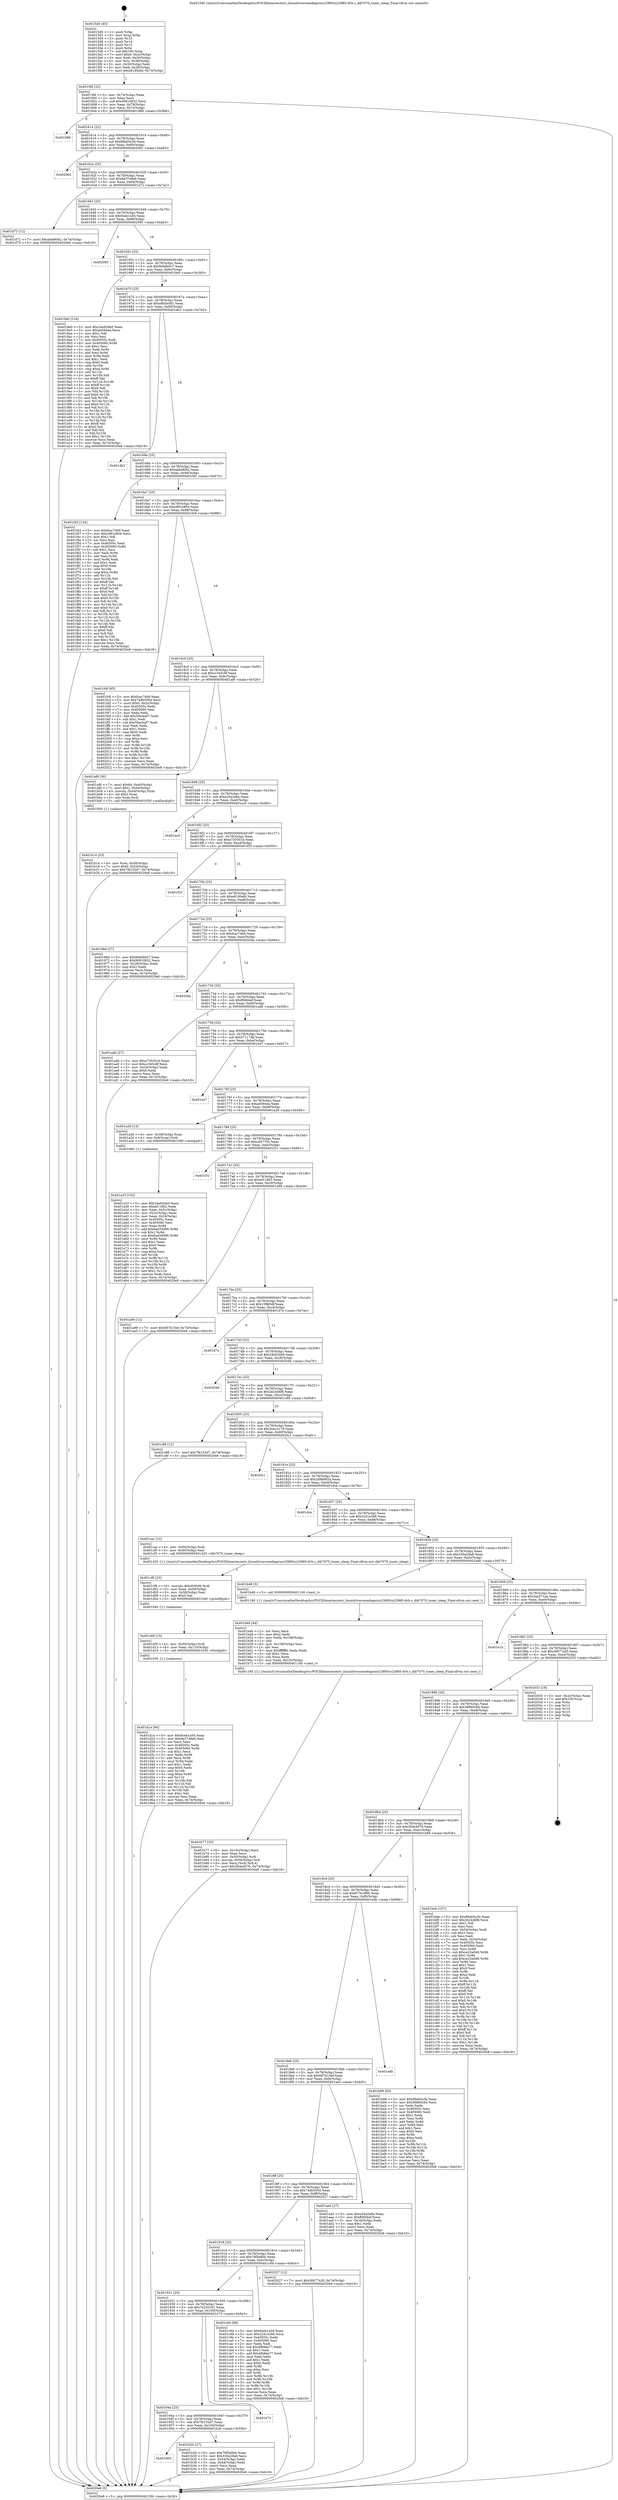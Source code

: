 digraph "0x4015d0" {
  label = "0x4015d0 (/mnt/c/Users/mathe/Desktop/tcc/POCII/binaries/extr_linuxdriversmediapcicx23885cx23885-dvb.c_dib7070_tuner_sleep_Final-ollvm.out::main(0))"
  labelloc = "t"
  node[shape=record]

  Entry [label="",width=0.3,height=0.3,shape=circle,fillcolor=black,style=filled]
  "0x4015fd" [label="{
     0x4015fd [23]\l
     | [instrs]\l
     &nbsp;&nbsp;0x4015fd \<+3\>: mov -0x74(%rbp),%eax\l
     &nbsp;&nbsp;0x401600 \<+2\>: mov %eax,%ecx\l
     &nbsp;&nbsp;0x401602 \<+6\>: sub $0x90810832,%ecx\l
     &nbsp;&nbsp;0x401608 \<+3\>: mov %eax,-0x78(%rbp)\l
     &nbsp;&nbsp;0x40160b \<+3\>: mov %ecx,-0x7c(%rbp)\l
     &nbsp;&nbsp;0x40160e \<+6\>: je 0000000000401988 \<main+0x3b8\>\l
  }"]
  "0x401988" [label="{
     0x401988\l
  }", style=dashed]
  "0x401614" [label="{
     0x401614 [22]\l
     | [instrs]\l
     &nbsp;&nbsp;0x401614 \<+5\>: jmp 0000000000401619 \<main+0x49\>\l
     &nbsp;&nbsp;0x401619 \<+3\>: mov -0x78(%rbp),%eax\l
     &nbsp;&nbsp;0x40161c \<+5\>: sub $0x99a65a3b,%eax\l
     &nbsp;&nbsp;0x401621 \<+3\>: mov %eax,-0x80(%rbp)\l
     &nbsp;&nbsp;0x401624 \<+6\>: je 0000000000402062 \<main+0xa92\>\l
  }"]
  Exit [label="",width=0.3,height=0.3,shape=circle,fillcolor=black,style=filled,peripheries=2]
  "0x402062" [label="{
     0x402062\l
  }", style=dashed]
  "0x40162a" [label="{
     0x40162a [25]\l
     | [instrs]\l
     &nbsp;&nbsp;0x40162a \<+5\>: jmp 000000000040162f \<main+0x5f\>\l
     &nbsp;&nbsp;0x40162f \<+3\>: mov -0x78(%rbp),%eax\l
     &nbsp;&nbsp;0x401632 \<+5\>: sub $0x9a3749a6,%eax\l
     &nbsp;&nbsp;0x401637 \<+6\>: mov %eax,-0x84(%rbp)\l
     &nbsp;&nbsp;0x40163d \<+6\>: je 0000000000401d72 \<main+0x7a2\>\l
  }"]
  "0x401d1e" [label="{
     0x401d1e [84]\l
     | [instrs]\l
     &nbsp;&nbsp;0x401d1e \<+5\>: mov $0x9ceb1a50,%eax\l
     &nbsp;&nbsp;0x401d23 \<+5\>: mov $0x9a3749a6,%esi\l
     &nbsp;&nbsp;0x401d28 \<+2\>: xor %ecx,%ecx\l
     &nbsp;&nbsp;0x401d2a \<+7\>: mov 0x40505c,%edx\l
     &nbsp;&nbsp;0x401d31 \<+8\>: mov 0x405060,%r8d\l
     &nbsp;&nbsp;0x401d39 \<+3\>: sub $0x1,%ecx\l
     &nbsp;&nbsp;0x401d3c \<+3\>: mov %edx,%r9d\l
     &nbsp;&nbsp;0x401d3f \<+3\>: add %ecx,%r9d\l
     &nbsp;&nbsp;0x401d42 \<+4\>: imul %r9d,%edx\l
     &nbsp;&nbsp;0x401d46 \<+3\>: and $0x1,%edx\l
     &nbsp;&nbsp;0x401d49 \<+3\>: cmp $0x0,%edx\l
     &nbsp;&nbsp;0x401d4c \<+4\>: sete %r10b\l
     &nbsp;&nbsp;0x401d50 \<+4\>: cmp $0xa,%r8d\l
     &nbsp;&nbsp;0x401d54 \<+4\>: setl %r11b\l
     &nbsp;&nbsp;0x401d58 \<+3\>: mov %r10b,%bl\l
     &nbsp;&nbsp;0x401d5b \<+3\>: and %r11b,%bl\l
     &nbsp;&nbsp;0x401d5e \<+3\>: xor %r11b,%r10b\l
     &nbsp;&nbsp;0x401d61 \<+3\>: or %r10b,%bl\l
     &nbsp;&nbsp;0x401d64 \<+3\>: test $0x1,%bl\l
     &nbsp;&nbsp;0x401d67 \<+3\>: cmovne %esi,%eax\l
     &nbsp;&nbsp;0x401d6a \<+3\>: mov %eax,-0x74(%rbp)\l
     &nbsp;&nbsp;0x401d6d \<+5\>: jmp 00000000004020e8 \<main+0xb18\>\l
  }"]
  "0x401d72" [label="{
     0x401d72 [12]\l
     | [instrs]\l
     &nbsp;&nbsp;0x401d72 \<+7\>: movl $0xabb06f42,-0x74(%rbp)\l
     &nbsp;&nbsp;0x401d79 \<+5\>: jmp 00000000004020e8 \<main+0xb18\>\l
  }"]
  "0x401643" [label="{
     0x401643 [25]\l
     | [instrs]\l
     &nbsp;&nbsp;0x401643 \<+5\>: jmp 0000000000401648 \<main+0x78\>\l
     &nbsp;&nbsp;0x401648 \<+3\>: mov -0x78(%rbp),%eax\l
     &nbsp;&nbsp;0x40164b \<+5\>: sub $0x9ceb1a50,%eax\l
     &nbsp;&nbsp;0x401650 \<+6\>: mov %eax,-0x88(%rbp)\l
     &nbsp;&nbsp;0x401656 \<+6\>: je 0000000000402083 \<main+0xab3\>\l
  }"]
  "0x401d0f" [label="{
     0x401d0f [15]\l
     | [instrs]\l
     &nbsp;&nbsp;0x401d0f \<+4\>: mov -0x50(%rbp),%rdi\l
     &nbsp;&nbsp;0x401d13 \<+6\>: mov %eax,-0x110(%rbp)\l
     &nbsp;&nbsp;0x401d19 \<+5\>: call 0000000000401030 \<free@plt\>\l
     | [calls]\l
     &nbsp;&nbsp;0x401030 \{1\} (unknown)\l
  }"]
  "0x402083" [label="{
     0x402083\l
  }", style=dashed]
  "0x40165c" [label="{
     0x40165c [25]\l
     | [instrs]\l
     &nbsp;&nbsp;0x40165c \<+5\>: jmp 0000000000401661 \<main+0x91\>\l
     &nbsp;&nbsp;0x401661 \<+3\>: mov -0x78(%rbp),%eax\l
     &nbsp;&nbsp;0x401664 \<+5\>: sub $0x9d4db0c7,%eax\l
     &nbsp;&nbsp;0x401669 \<+6\>: mov %eax,-0x8c(%rbp)\l
     &nbsp;&nbsp;0x40166f \<+6\>: je 00000000004019a0 \<main+0x3d0\>\l
  }"]
  "0x401cf8" [label="{
     0x401cf8 [23]\l
     | [instrs]\l
     &nbsp;&nbsp;0x401cf8 \<+10\>: movabs $0x4030d6,%rdi\l
     &nbsp;&nbsp;0x401d02 \<+3\>: mov %eax,-0x58(%rbp)\l
     &nbsp;&nbsp;0x401d05 \<+3\>: mov -0x58(%rbp),%esi\l
     &nbsp;&nbsp;0x401d08 \<+2\>: mov $0x0,%al\l
     &nbsp;&nbsp;0x401d0a \<+5\>: call 0000000000401040 \<printf@plt\>\l
     | [calls]\l
     &nbsp;&nbsp;0x401040 \{1\} (unknown)\l
  }"]
  "0x4019a0" [label="{
     0x4019a0 [134]\l
     | [instrs]\l
     &nbsp;&nbsp;0x4019a0 \<+5\>: mov $0x24e92bb0,%eax\l
     &nbsp;&nbsp;0x4019a5 \<+5\>: mov $0xa4594ea,%ecx\l
     &nbsp;&nbsp;0x4019aa \<+2\>: mov $0x1,%dl\l
     &nbsp;&nbsp;0x4019ac \<+2\>: xor %esi,%esi\l
     &nbsp;&nbsp;0x4019ae \<+7\>: mov 0x40505c,%edi\l
     &nbsp;&nbsp;0x4019b5 \<+8\>: mov 0x405060,%r8d\l
     &nbsp;&nbsp;0x4019bd \<+3\>: sub $0x1,%esi\l
     &nbsp;&nbsp;0x4019c0 \<+3\>: mov %edi,%r9d\l
     &nbsp;&nbsp;0x4019c3 \<+3\>: add %esi,%r9d\l
     &nbsp;&nbsp;0x4019c6 \<+4\>: imul %r9d,%edi\l
     &nbsp;&nbsp;0x4019ca \<+3\>: and $0x1,%edi\l
     &nbsp;&nbsp;0x4019cd \<+3\>: cmp $0x0,%edi\l
     &nbsp;&nbsp;0x4019d0 \<+4\>: sete %r10b\l
     &nbsp;&nbsp;0x4019d4 \<+4\>: cmp $0xa,%r8d\l
     &nbsp;&nbsp;0x4019d8 \<+4\>: setl %r11b\l
     &nbsp;&nbsp;0x4019dc \<+3\>: mov %r10b,%bl\l
     &nbsp;&nbsp;0x4019df \<+3\>: xor $0xff,%bl\l
     &nbsp;&nbsp;0x4019e2 \<+3\>: mov %r11b,%r14b\l
     &nbsp;&nbsp;0x4019e5 \<+4\>: xor $0xff,%r14b\l
     &nbsp;&nbsp;0x4019e9 \<+3\>: xor $0x0,%dl\l
     &nbsp;&nbsp;0x4019ec \<+3\>: mov %bl,%r15b\l
     &nbsp;&nbsp;0x4019ef \<+4\>: and $0x0,%r15b\l
     &nbsp;&nbsp;0x4019f3 \<+3\>: and %dl,%r10b\l
     &nbsp;&nbsp;0x4019f6 \<+3\>: mov %r14b,%r12b\l
     &nbsp;&nbsp;0x4019f9 \<+4\>: and $0x0,%r12b\l
     &nbsp;&nbsp;0x4019fd \<+3\>: and %dl,%r11b\l
     &nbsp;&nbsp;0x401a00 \<+3\>: or %r10b,%r15b\l
     &nbsp;&nbsp;0x401a03 \<+3\>: or %r11b,%r12b\l
     &nbsp;&nbsp;0x401a06 \<+3\>: xor %r12b,%r15b\l
     &nbsp;&nbsp;0x401a09 \<+3\>: or %r14b,%bl\l
     &nbsp;&nbsp;0x401a0c \<+3\>: xor $0xff,%bl\l
     &nbsp;&nbsp;0x401a0f \<+3\>: or $0x0,%dl\l
     &nbsp;&nbsp;0x401a12 \<+2\>: and %dl,%bl\l
     &nbsp;&nbsp;0x401a14 \<+3\>: or %bl,%r15b\l
     &nbsp;&nbsp;0x401a17 \<+4\>: test $0x1,%r15b\l
     &nbsp;&nbsp;0x401a1b \<+3\>: cmovne %ecx,%eax\l
     &nbsp;&nbsp;0x401a1e \<+3\>: mov %eax,-0x74(%rbp)\l
     &nbsp;&nbsp;0x401a21 \<+5\>: jmp 00000000004020e8 \<main+0xb18\>\l
  }"]
  "0x401675" [label="{
     0x401675 [25]\l
     | [instrs]\l
     &nbsp;&nbsp;0x401675 \<+5\>: jmp 000000000040167a \<main+0xaa\>\l
     &nbsp;&nbsp;0x40167a \<+3\>: mov -0x78(%rbp),%eax\l
     &nbsp;&nbsp;0x40167d \<+5\>: sub $0xa8b5e0d1,%eax\l
     &nbsp;&nbsp;0x401682 \<+6\>: mov %eax,-0x90(%rbp)\l
     &nbsp;&nbsp;0x401688 \<+6\>: je 0000000000401db3 \<main+0x7e3\>\l
  }"]
  "0x401b77" [label="{
     0x401b77 [33]\l
     | [instrs]\l
     &nbsp;&nbsp;0x401b77 \<+6\>: mov -0x10c(%rbp),%ecx\l
     &nbsp;&nbsp;0x401b7d \<+3\>: imul %eax,%ecx\l
     &nbsp;&nbsp;0x401b80 \<+4\>: mov -0x50(%rbp),%rdi\l
     &nbsp;&nbsp;0x401b84 \<+4\>: movslq -0x54(%rbp),%r8\l
     &nbsp;&nbsp;0x401b88 \<+4\>: mov %ecx,(%rdi,%r8,4)\l
     &nbsp;&nbsp;0x401b8c \<+7\>: movl $0x3b4e4076,-0x74(%rbp)\l
     &nbsp;&nbsp;0x401b93 \<+5\>: jmp 00000000004020e8 \<main+0xb18\>\l
  }"]
  "0x401db3" [label="{
     0x401db3\l
  }", style=dashed]
  "0x40168e" [label="{
     0x40168e [25]\l
     | [instrs]\l
     &nbsp;&nbsp;0x40168e \<+5\>: jmp 0000000000401693 \<main+0xc3\>\l
     &nbsp;&nbsp;0x401693 \<+3\>: mov -0x78(%rbp),%eax\l
     &nbsp;&nbsp;0x401696 \<+5\>: sub $0xabb06f42,%eax\l
     &nbsp;&nbsp;0x40169b \<+6\>: mov %eax,-0x94(%rbp)\l
     &nbsp;&nbsp;0x4016a1 \<+6\>: je 0000000000401f42 \<main+0x972\>\l
  }"]
  "0x401b4b" [label="{
     0x401b4b [44]\l
     | [instrs]\l
     &nbsp;&nbsp;0x401b4b \<+2\>: xor %ecx,%ecx\l
     &nbsp;&nbsp;0x401b4d \<+5\>: mov $0x2,%edx\l
     &nbsp;&nbsp;0x401b52 \<+6\>: mov %edx,-0x108(%rbp)\l
     &nbsp;&nbsp;0x401b58 \<+1\>: cltd\l
     &nbsp;&nbsp;0x401b59 \<+6\>: mov -0x108(%rbp),%esi\l
     &nbsp;&nbsp;0x401b5f \<+2\>: idiv %esi\l
     &nbsp;&nbsp;0x401b61 \<+6\>: imul $0xfffffffe,%edx,%edx\l
     &nbsp;&nbsp;0x401b67 \<+3\>: sub $0x1,%ecx\l
     &nbsp;&nbsp;0x401b6a \<+2\>: sub %ecx,%edx\l
     &nbsp;&nbsp;0x401b6c \<+6\>: mov %edx,-0x10c(%rbp)\l
     &nbsp;&nbsp;0x401b72 \<+5\>: call 0000000000401160 \<next_i\>\l
     | [calls]\l
     &nbsp;&nbsp;0x401160 \{1\} (/mnt/c/Users/mathe/Desktop/tcc/POCII/binaries/extr_linuxdriversmediapcicx23885cx23885-dvb.c_dib7070_tuner_sleep_Final-ollvm.out::next_i)\l
  }"]
  "0x401f42" [label="{
     0x401f42 [134]\l
     | [instrs]\l
     &nbsp;&nbsp;0x401f42 \<+5\>: mov $0xfcac74b9,%eax\l
     &nbsp;&nbsp;0x401f47 \<+5\>: mov $0xc991e904,%ecx\l
     &nbsp;&nbsp;0x401f4c \<+2\>: mov $0x1,%dl\l
     &nbsp;&nbsp;0x401f4e \<+2\>: xor %esi,%esi\l
     &nbsp;&nbsp;0x401f50 \<+7\>: mov 0x40505c,%edi\l
     &nbsp;&nbsp;0x401f57 \<+8\>: mov 0x405060,%r8d\l
     &nbsp;&nbsp;0x401f5f \<+3\>: sub $0x1,%esi\l
     &nbsp;&nbsp;0x401f62 \<+3\>: mov %edi,%r9d\l
     &nbsp;&nbsp;0x401f65 \<+3\>: add %esi,%r9d\l
     &nbsp;&nbsp;0x401f68 \<+4\>: imul %r9d,%edi\l
     &nbsp;&nbsp;0x401f6c \<+3\>: and $0x1,%edi\l
     &nbsp;&nbsp;0x401f6f \<+3\>: cmp $0x0,%edi\l
     &nbsp;&nbsp;0x401f72 \<+4\>: sete %r10b\l
     &nbsp;&nbsp;0x401f76 \<+4\>: cmp $0xa,%r8d\l
     &nbsp;&nbsp;0x401f7a \<+4\>: setl %r11b\l
     &nbsp;&nbsp;0x401f7e \<+3\>: mov %r10b,%bl\l
     &nbsp;&nbsp;0x401f81 \<+3\>: xor $0xff,%bl\l
     &nbsp;&nbsp;0x401f84 \<+3\>: mov %r11b,%r14b\l
     &nbsp;&nbsp;0x401f87 \<+4\>: xor $0xff,%r14b\l
     &nbsp;&nbsp;0x401f8b \<+3\>: xor $0x0,%dl\l
     &nbsp;&nbsp;0x401f8e \<+3\>: mov %bl,%r15b\l
     &nbsp;&nbsp;0x401f91 \<+4\>: and $0x0,%r15b\l
     &nbsp;&nbsp;0x401f95 \<+3\>: and %dl,%r10b\l
     &nbsp;&nbsp;0x401f98 \<+3\>: mov %r14b,%r12b\l
     &nbsp;&nbsp;0x401f9b \<+4\>: and $0x0,%r12b\l
     &nbsp;&nbsp;0x401f9f \<+3\>: and %dl,%r11b\l
     &nbsp;&nbsp;0x401fa2 \<+3\>: or %r10b,%r15b\l
     &nbsp;&nbsp;0x401fa5 \<+3\>: or %r11b,%r12b\l
     &nbsp;&nbsp;0x401fa8 \<+3\>: xor %r12b,%r15b\l
     &nbsp;&nbsp;0x401fab \<+3\>: or %r14b,%bl\l
     &nbsp;&nbsp;0x401fae \<+3\>: xor $0xff,%bl\l
     &nbsp;&nbsp;0x401fb1 \<+3\>: or $0x0,%dl\l
     &nbsp;&nbsp;0x401fb4 \<+2\>: and %dl,%bl\l
     &nbsp;&nbsp;0x401fb6 \<+3\>: or %bl,%r15b\l
     &nbsp;&nbsp;0x401fb9 \<+4\>: test $0x1,%r15b\l
     &nbsp;&nbsp;0x401fbd \<+3\>: cmovne %ecx,%eax\l
     &nbsp;&nbsp;0x401fc0 \<+3\>: mov %eax,-0x74(%rbp)\l
     &nbsp;&nbsp;0x401fc3 \<+5\>: jmp 00000000004020e8 \<main+0xb18\>\l
  }"]
  "0x4016a7" [label="{
     0x4016a7 [25]\l
     | [instrs]\l
     &nbsp;&nbsp;0x4016a7 \<+5\>: jmp 00000000004016ac \<main+0xdc\>\l
     &nbsp;&nbsp;0x4016ac \<+3\>: mov -0x78(%rbp),%eax\l
     &nbsp;&nbsp;0x4016af \<+5\>: sub $0xc991e904,%eax\l
     &nbsp;&nbsp;0x4016b4 \<+6\>: mov %eax,-0x98(%rbp)\l
     &nbsp;&nbsp;0x4016ba \<+6\>: je 0000000000401fc8 \<main+0x9f8\>\l
  }"]
  "0x401963" [label="{
     0x401963\l
  }", style=dashed]
  "0x401fc8" [label="{
     0x401fc8 [95]\l
     | [instrs]\l
     &nbsp;&nbsp;0x401fc8 \<+5\>: mov $0xfcac74b9,%eax\l
     &nbsp;&nbsp;0x401fcd \<+5\>: mov $0x74db505d,%ecx\l
     &nbsp;&nbsp;0x401fd2 \<+7\>: movl $0x0,-0x2c(%rbp)\l
     &nbsp;&nbsp;0x401fd9 \<+7\>: mov 0x40505c,%edx\l
     &nbsp;&nbsp;0x401fe0 \<+7\>: mov 0x405060,%esi\l
     &nbsp;&nbsp;0x401fe7 \<+2\>: mov %edx,%edi\l
     &nbsp;&nbsp;0x401fe9 \<+6\>: add $0x50acbaf7,%edi\l
     &nbsp;&nbsp;0x401fef \<+3\>: sub $0x1,%edi\l
     &nbsp;&nbsp;0x401ff2 \<+6\>: sub $0x50acbaf7,%edi\l
     &nbsp;&nbsp;0x401ff8 \<+3\>: imul %edi,%edx\l
     &nbsp;&nbsp;0x401ffb \<+3\>: and $0x1,%edx\l
     &nbsp;&nbsp;0x401ffe \<+3\>: cmp $0x0,%edx\l
     &nbsp;&nbsp;0x402001 \<+4\>: sete %r8b\l
     &nbsp;&nbsp;0x402005 \<+3\>: cmp $0xa,%esi\l
     &nbsp;&nbsp;0x402008 \<+4\>: setl %r9b\l
     &nbsp;&nbsp;0x40200c \<+3\>: mov %r8b,%r10b\l
     &nbsp;&nbsp;0x40200f \<+3\>: and %r9b,%r10b\l
     &nbsp;&nbsp;0x402012 \<+3\>: xor %r9b,%r8b\l
     &nbsp;&nbsp;0x402015 \<+3\>: or %r8b,%r10b\l
     &nbsp;&nbsp;0x402018 \<+4\>: test $0x1,%r10b\l
     &nbsp;&nbsp;0x40201c \<+3\>: cmovne %ecx,%eax\l
     &nbsp;&nbsp;0x40201f \<+3\>: mov %eax,-0x74(%rbp)\l
     &nbsp;&nbsp;0x402022 \<+5\>: jmp 00000000004020e8 \<main+0xb18\>\l
  }"]
  "0x4016c0" [label="{
     0x4016c0 [25]\l
     | [instrs]\l
     &nbsp;&nbsp;0x4016c0 \<+5\>: jmp 00000000004016c5 \<main+0xf5\>\l
     &nbsp;&nbsp;0x4016c5 \<+3\>: mov -0x78(%rbp),%eax\l
     &nbsp;&nbsp;0x4016c8 \<+5\>: sub $0xcc345c8f,%eax\l
     &nbsp;&nbsp;0x4016cd \<+6\>: mov %eax,-0x9c(%rbp)\l
     &nbsp;&nbsp;0x4016d3 \<+6\>: je 0000000000401af6 \<main+0x526\>\l
  }"]
  "0x401b2b" [label="{
     0x401b2b [27]\l
     | [instrs]\l
     &nbsp;&nbsp;0x401b2b \<+5\>: mov $0x76f5e8bb,%eax\l
     &nbsp;&nbsp;0x401b30 \<+5\>: mov $0x330a28a8,%ecx\l
     &nbsp;&nbsp;0x401b35 \<+3\>: mov -0x54(%rbp),%edx\l
     &nbsp;&nbsp;0x401b38 \<+3\>: cmp -0x44(%rbp),%edx\l
     &nbsp;&nbsp;0x401b3b \<+3\>: cmovl %ecx,%eax\l
     &nbsp;&nbsp;0x401b3e \<+3\>: mov %eax,-0x74(%rbp)\l
     &nbsp;&nbsp;0x401b41 \<+5\>: jmp 00000000004020e8 \<main+0xb18\>\l
  }"]
  "0x401af6" [label="{
     0x401af6 [30]\l
     | [instrs]\l
     &nbsp;&nbsp;0x401af6 \<+7\>: movl $0x64,-0x40(%rbp)\l
     &nbsp;&nbsp;0x401afd \<+7\>: movl $0x1,-0x44(%rbp)\l
     &nbsp;&nbsp;0x401b04 \<+4\>: movslq -0x44(%rbp),%rax\l
     &nbsp;&nbsp;0x401b08 \<+4\>: shl $0x2,%rax\l
     &nbsp;&nbsp;0x401b0c \<+3\>: mov %rax,%rdi\l
     &nbsp;&nbsp;0x401b0f \<+5\>: call 0000000000401050 \<malloc@plt\>\l
     | [calls]\l
     &nbsp;&nbsp;0x401050 \{1\} (unknown)\l
  }"]
  "0x4016d9" [label="{
     0x4016d9 [25]\l
     | [instrs]\l
     &nbsp;&nbsp;0x4016d9 \<+5\>: jmp 00000000004016de \<main+0x10e\>\l
     &nbsp;&nbsp;0x4016de \<+3\>: mov -0x78(%rbp),%eax\l
     &nbsp;&nbsp;0x4016e1 \<+5\>: sub $0xe35a2a6e,%eax\l
     &nbsp;&nbsp;0x4016e6 \<+6\>: mov %eax,-0xa0(%rbp)\l
     &nbsp;&nbsp;0x4016ec \<+6\>: je 0000000000401ac0 \<main+0x4f0\>\l
  }"]
  "0x40194a" [label="{
     0x40194a [25]\l
     | [instrs]\l
     &nbsp;&nbsp;0x40194a \<+5\>: jmp 000000000040194f \<main+0x37f\>\l
     &nbsp;&nbsp;0x40194f \<+3\>: mov -0x78(%rbp),%eax\l
     &nbsp;&nbsp;0x401952 \<+5\>: sub $0x7fe152d7,%eax\l
     &nbsp;&nbsp;0x401957 \<+6\>: mov %eax,-0x104(%rbp)\l
     &nbsp;&nbsp;0x40195d \<+6\>: je 0000000000401b2b \<main+0x55b\>\l
  }"]
  "0x401ac0" [label="{
     0x401ac0\l
  }", style=dashed]
  "0x4016f2" [label="{
     0x4016f2 [25]\l
     | [instrs]\l
     &nbsp;&nbsp;0x4016f2 \<+5\>: jmp 00000000004016f7 \<main+0x127\>\l
     &nbsp;&nbsp;0x4016f7 \<+3\>: mov -0x78(%rbp),%eax\l
     &nbsp;&nbsp;0x4016fa \<+5\>: sub $0xe735501b,%eax\l
     &nbsp;&nbsp;0x4016ff \<+6\>: mov %eax,-0xa4(%rbp)\l
     &nbsp;&nbsp;0x401705 \<+6\>: je 0000000000401f25 \<main+0x955\>\l
  }"]
  "0x401e73" [label="{
     0x401e73\l
  }", style=dashed]
  "0x401f25" [label="{
     0x401f25\l
  }", style=dashed]
  "0x40170b" [label="{
     0x40170b [25]\l
     | [instrs]\l
     &nbsp;&nbsp;0x40170b \<+5\>: jmp 0000000000401710 \<main+0x140\>\l
     &nbsp;&nbsp;0x401710 \<+3\>: mov -0x78(%rbp),%eax\l
     &nbsp;&nbsp;0x401713 \<+5\>: sub $0xe8180efd,%eax\l
     &nbsp;&nbsp;0x401718 \<+6\>: mov %eax,-0xa8(%rbp)\l
     &nbsp;&nbsp;0x40171e \<+6\>: je 000000000040196d \<main+0x39d\>\l
  }"]
  "0x401931" [label="{
     0x401931 [25]\l
     | [instrs]\l
     &nbsp;&nbsp;0x401931 \<+5\>: jmp 0000000000401936 \<main+0x366\>\l
     &nbsp;&nbsp;0x401936 \<+3\>: mov -0x78(%rbp),%eax\l
     &nbsp;&nbsp;0x401939 \<+5\>: sub $0x7e250161,%eax\l
     &nbsp;&nbsp;0x40193e \<+6\>: mov %eax,-0x100(%rbp)\l
     &nbsp;&nbsp;0x401944 \<+6\>: je 0000000000401e73 \<main+0x8a3\>\l
  }"]
  "0x40196d" [label="{
     0x40196d [27]\l
     | [instrs]\l
     &nbsp;&nbsp;0x40196d \<+5\>: mov $0x9d4db0c7,%eax\l
     &nbsp;&nbsp;0x401972 \<+5\>: mov $0x90810832,%ecx\l
     &nbsp;&nbsp;0x401977 \<+3\>: mov -0x28(%rbp),%edx\l
     &nbsp;&nbsp;0x40197a \<+3\>: cmp $0x2,%edx\l
     &nbsp;&nbsp;0x40197d \<+3\>: cmovne %ecx,%eax\l
     &nbsp;&nbsp;0x401980 \<+3\>: mov %eax,-0x74(%rbp)\l
     &nbsp;&nbsp;0x401983 \<+5\>: jmp 00000000004020e8 \<main+0xb18\>\l
  }"]
  "0x401724" [label="{
     0x401724 [25]\l
     | [instrs]\l
     &nbsp;&nbsp;0x401724 \<+5\>: jmp 0000000000401729 \<main+0x159\>\l
     &nbsp;&nbsp;0x401729 \<+3\>: mov -0x78(%rbp),%eax\l
     &nbsp;&nbsp;0x40172c \<+5\>: sub $0xfcac74b9,%eax\l
     &nbsp;&nbsp;0x401731 \<+6\>: mov %eax,-0xac(%rbp)\l
     &nbsp;&nbsp;0x401737 \<+6\>: je 00000000004020da \<main+0xb0a\>\l
  }"]
  "0x4020e8" [label="{
     0x4020e8 [5]\l
     | [instrs]\l
     &nbsp;&nbsp;0x4020e8 \<+5\>: jmp 00000000004015fd \<main+0x2d\>\l
  }"]
  "0x4015d0" [label="{
     0x4015d0 [45]\l
     | [instrs]\l
     &nbsp;&nbsp;0x4015d0 \<+1\>: push %rbp\l
     &nbsp;&nbsp;0x4015d1 \<+3\>: mov %rsp,%rbp\l
     &nbsp;&nbsp;0x4015d4 \<+2\>: push %r15\l
     &nbsp;&nbsp;0x4015d6 \<+2\>: push %r14\l
     &nbsp;&nbsp;0x4015d8 \<+2\>: push %r12\l
     &nbsp;&nbsp;0x4015da \<+1\>: push %rbx\l
     &nbsp;&nbsp;0x4015db \<+7\>: sub $0x100,%rsp\l
     &nbsp;&nbsp;0x4015e2 \<+7\>: movl $0x0,-0x2c(%rbp)\l
     &nbsp;&nbsp;0x4015e9 \<+3\>: mov %edi,-0x30(%rbp)\l
     &nbsp;&nbsp;0x4015ec \<+4\>: mov %rsi,-0x38(%rbp)\l
     &nbsp;&nbsp;0x4015f0 \<+3\>: mov -0x30(%rbp),%edi\l
     &nbsp;&nbsp;0x4015f3 \<+3\>: mov %edi,-0x28(%rbp)\l
     &nbsp;&nbsp;0x4015f6 \<+7\>: movl $0xe8180efd,-0x74(%rbp)\l
  }"]
  "0x401c94" [label="{
     0x401c94 [88]\l
     | [instrs]\l
     &nbsp;&nbsp;0x401c94 \<+5\>: mov $0x9ceb1a50,%eax\l
     &nbsp;&nbsp;0x401c99 \<+5\>: mov $0x3241e266,%ecx\l
     &nbsp;&nbsp;0x401c9e \<+7\>: mov 0x40505c,%edx\l
     &nbsp;&nbsp;0x401ca5 \<+7\>: mov 0x405060,%esi\l
     &nbsp;&nbsp;0x401cac \<+2\>: mov %edx,%edi\l
     &nbsp;&nbsp;0x401cae \<+6\>: sub $0x4fb9de77,%edi\l
     &nbsp;&nbsp;0x401cb4 \<+3\>: sub $0x1,%edi\l
     &nbsp;&nbsp;0x401cb7 \<+6\>: add $0x4fb9de77,%edi\l
     &nbsp;&nbsp;0x401cbd \<+3\>: imul %edi,%edx\l
     &nbsp;&nbsp;0x401cc0 \<+3\>: and $0x1,%edx\l
     &nbsp;&nbsp;0x401cc3 \<+3\>: cmp $0x0,%edx\l
     &nbsp;&nbsp;0x401cc6 \<+4\>: sete %r8b\l
     &nbsp;&nbsp;0x401cca \<+3\>: cmp $0xa,%esi\l
     &nbsp;&nbsp;0x401ccd \<+4\>: setl %r9b\l
     &nbsp;&nbsp;0x401cd1 \<+3\>: mov %r8b,%r10b\l
     &nbsp;&nbsp;0x401cd4 \<+3\>: and %r9b,%r10b\l
     &nbsp;&nbsp;0x401cd7 \<+3\>: xor %r9b,%r8b\l
     &nbsp;&nbsp;0x401cda \<+3\>: or %r8b,%r10b\l
     &nbsp;&nbsp;0x401cdd \<+4\>: test $0x1,%r10b\l
     &nbsp;&nbsp;0x401ce1 \<+3\>: cmovne %ecx,%eax\l
     &nbsp;&nbsp;0x401ce4 \<+3\>: mov %eax,-0x74(%rbp)\l
     &nbsp;&nbsp;0x401ce7 \<+5\>: jmp 00000000004020e8 \<main+0xb18\>\l
  }"]
  "0x4020da" [label="{
     0x4020da\l
  }", style=dashed]
  "0x40173d" [label="{
     0x40173d [25]\l
     | [instrs]\l
     &nbsp;&nbsp;0x40173d \<+5\>: jmp 0000000000401742 \<main+0x172\>\l
     &nbsp;&nbsp;0x401742 \<+3\>: mov -0x78(%rbp),%eax\l
     &nbsp;&nbsp;0x401745 \<+5\>: sub $0xff4fd4ef,%eax\l
     &nbsp;&nbsp;0x40174a \<+6\>: mov %eax,-0xb0(%rbp)\l
     &nbsp;&nbsp;0x401750 \<+6\>: je 0000000000401adb \<main+0x50b\>\l
  }"]
  "0x401918" [label="{
     0x401918 [25]\l
     | [instrs]\l
     &nbsp;&nbsp;0x401918 \<+5\>: jmp 000000000040191d \<main+0x34d\>\l
     &nbsp;&nbsp;0x40191d \<+3\>: mov -0x78(%rbp),%eax\l
     &nbsp;&nbsp;0x401920 \<+5\>: sub $0x76f5e8bb,%eax\l
     &nbsp;&nbsp;0x401925 \<+6\>: mov %eax,-0xfc(%rbp)\l
     &nbsp;&nbsp;0x40192b \<+6\>: je 0000000000401c94 \<main+0x6c4\>\l
  }"]
  "0x401adb" [label="{
     0x401adb [27]\l
     | [instrs]\l
     &nbsp;&nbsp;0x401adb \<+5\>: mov $0xe735501b,%eax\l
     &nbsp;&nbsp;0x401ae0 \<+5\>: mov $0xcc345c8f,%ecx\l
     &nbsp;&nbsp;0x401ae5 \<+3\>: mov -0x24(%rbp),%edx\l
     &nbsp;&nbsp;0x401ae8 \<+3\>: cmp $0x0,%edx\l
     &nbsp;&nbsp;0x401aeb \<+3\>: cmove %ecx,%eax\l
     &nbsp;&nbsp;0x401aee \<+3\>: mov %eax,-0x74(%rbp)\l
     &nbsp;&nbsp;0x401af1 \<+5\>: jmp 00000000004020e8 \<main+0xb18\>\l
  }"]
  "0x401756" [label="{
     0x401756 [25]\l
     | [instrs]\l
     &nbsp;&nbsp;0x401756 \<+5\>: jmp 000000000040175b \<main+0x18b\>\l
     &nbsp;&nbsp;0x40175b \<+3\>: mov -0x78(%rbp),%eax\l
     &nbsp;&nbsp;0x40175e \<+5\>: sub $0x57117db,%eax\l
     &nbsp;&nbsp;0x401763 \<+6\>: mov %eax,-0xb4(%rbp)\l
     &nbsp;&nbsp;0x401769 \<+6\>: je 0000000000401ee7 \<main+0x917\>\l
  }"]
  "0x402027" [label="{
     0x402027 [12]\l
     | [instrs]\l
     &nbsp;&nbsp;0x402027 \<+7\>: movl $0x36677a20,-0x74(%rbp)\l
     &nbsp;&nbsp;0x40202e \<+5\>: jmp 00000000004020e8 \<main+0xb18\>\l
  }"]
  "0x401ee7" [label="{
     0x401ee7\l
  }", style=dashed]
  "0x40176f" [label="{
     0x40176f [25]\l
     | [instrs]\l
     &nbsp;&nbsp;0x40176f \<+5\>: jmp 0000000000401774 \<main+0x1a4\>\l
     &nbsp;&nbsp;0x401774 \<+3\>: mov -0x78(%rbp),%eax\l
     &nbsp;&nbsp;0x401777 \<+5\>: sub $0xa4594ea,%eax\l
     &nbsp;&nbsp;0x40177c \<+6\>: mov %eax,-0xb8(%rbp)\l
     &nbsp;&nbsp;0x401782 \<+6\>: je 0000000000401a26 \<main+0x456\>\l
  }"]
  "0x401b14" [label="{
     0x401b14 [23]\l
     | [instrs]\l
     &nbsp;&nbsp;0x401b14 \<+4\>: mov %rax,-0x50(%rbp)\l
     &nbsp;&nbsp;0x401b18 \<+7\>: movl $0x0,-0x54(%rbp)\l
     &nbsp;&nbsp;0x401b1f \<+7\>: movl $0x7fe152d7,-0x74(%rbp)\l
     &nbsp;&nbsp;0x401b26 \<+5\>: jmp 00000000004020e8 \<main+0xb18\>\l
  }"]
  "0x401a26" [label="{
     0x401a26 [13]\l
     | [instrs]\l
     &nbsp;&nbsp;0x401a26 \<+4\>: mov -0x38(%rbp),%rax\l
     &nbsp;&nbsp;0x401a2a \<+4\>: mov 0x8(%rax),%rdi\l
     &nbsp;&nbsp;0x401a2e \<+5\>: call 0000000000401060 \<atoi@plt\>\l
     | [calls]\l
     &nbsp;&nbsp;0x401060 \{1\} (unknown)\l
  }"]
  "0x401788" [label="{
     0x401788 [25]\l
     | [instrs]\l
     &nbsp;&nbsp;0x401788 \<+5\>: jmp 000000000040178d \<main+0x1bd\>\l
     &nbsp;&nbsp;0x40178d \<+3\>: mov -0x78(%rbp),%eax\l
     &nbsp;&nbsp;0x401790 \<+5\>: sub $0xcd47702,%eax\l
     &nbsp;&nbsp;0x401795 \<+6\>: mov %eax,-0xbc(%rbp)\l
     &nbsp;&nbsp;0x40179b \<+6\>: je 0000000000401f31 \<main+0x961\>\l
  }"]
  "0x401a33" [label="{
     0x401a33 [102]\l
     | [instrs]\l
     &nbsp;&nbsp;0x401a33 \<+5\>: mov $0x24e92bb0,%ecx\l
     &nbsp;&nbsp;0x401a38 \<+5\>: mov $0xef11802,%edx\l
     &nbsp;&nbsp;0x401a3d \<+3\>: mov %eax,-0x3c(%rbp)\l
     &nbsp;&nbsp;0x401a40 \<+3\>: mov -0x3c(%rbp),%eax\l
     &nbsp;&nbsp;0x401a43 \<+3\>: mov %eax,-0x24(%rbp)\l
     &nbsp;&nbsp;0x401a46 \<+7\>: mov 0x40505c,%eax\l
     &nbsp;&nbsp;0x401a4d \<+7\>: mov 0x405060,%esi\l
     &nbsp;&nbsp;0x401a54 \<+3\>: mov %eax,%r8d\l
     &nbsp;&nbsp;0x401a57 \<+7\>: add $0x6ad34086,%r8d\l
     &nbsp;&nbsp;0x401a5e \<+4\>: sub $0x1,%r8d\l
     &nbsp;&nbsp;0x401a62 \<+7\>: sub $0x6ad34086,%r8d\l
     &nbsp;&nbsp;0x401a69 \<+4\>: imul %r8d,%eax\l
     &nbsp;&nbsp;0x401a6d \<+3\>: and $0x1,%eax\l
     &nbsp;&nbsp;0x401a70 \<+3\>: cmp $0x0,%eax\l
     &nbsp;&nbsp;0x401a73 \<+4\>: sete %r9b\l
     &nbsp;&nbsp;0x401a77 \<+3\>: cmp $0xa,%esi\l
     &nbsp;&nbsp;0x401a7a \<+4\>: setl %r10b\l
     &nbsp;&nbsp;0x401a7e \<+3\>: mov %r9b,%r11b\l
     &nbsp;&nbsp;0x401a81 \<+3\>: and %r10b,%r11b\l
     &nbsp;&nbsp;0x401a84 \<+3\>: xor %r10b,%r9b\l
     &nbsp;&nbsp;0x401a87 \<+3\>: or %r9b,%r11b\l
     &nbsp;&nbsp;0x401a8a \<+4\>: test $0x1,%r11b\l
     &nbsp;&nbsp;0x401a8e \<+3\>: cmovne %edx,%ecx\l
     &nbsp;&nbsp;0x401a91 \<+3\>: mov %ecx,-0x74(%rbp)\l
     &nbsp;&nbsp;0x401a94 \<+5\>: jmp 00000000004020e8 \<main+0xb18\>\l
  }"]
  "0x4018ff" [label="{
     0x4018ff [25]\l
     | [instrs]\l
     &nbsp;&nbsp;0x4018ff \<+5\>: jmp 0000000000401904 \<main+0x334\>\l
     &nbsp;&nbsp;0x401904 \<+3\>: mov -0x78(%rbp),%eax\l
     &nbsp;&nbsp;0x401907 \<+5\>: sub $0x74db505d,%eax\l
     &nbsp;&nbsp;0x40190c \<+6\>: mov %eax,-0xf8(%rbp)\l
     &nbsp;&nbsp;0x401912 \<+6\>: je 0000000000402027 \<main+0xa57\>\l
  }"]
  "0x401f31" [label="{
     0x401f31\l
  }", style=dashed]
  "0x4017a1" [label="{
     0x4017a1 [25]\l
     | [instrs]\l
     &nbsp;&nbsp;0x4017a1 \<+5\>: jmp 00000000004017a6 \<main+0x1d6\>\l
     &nbsp;&nbsp;0x4017a6 \<+3\>: mov -0x78(%rbp),%eax\l
     &nbsp;&nbsp;0x4017a9 \<+5\>: sub $0xef11802,%eax\l
     &nbsp;&nbsp;0x4017ae \<+6\>: mov %eax,-0xc0(%rbp)\l
     &nbsp;&nbsp;0x4017b4 \<+6\>: je 0000000000401a99 \<main+0x4c9\>\l
  }"]
  "0x401aa5" [label="{
     0x401aa5 [27]\l
     | [instrs]\l
     &nbsp;&nbsp;0x401aa5 \<+5\>: mov $0xe35a2a6e,%eax\l
     &nbsp;&nbsp;0x401aaa \<+5\>: mov $0xff4fd4ef,%ecx\l
     &nbsp;&nbsp;0x401aaf \<+3\>: mov -0x24(%rbp),%edx\l
     &nbsp;&nbsp;0x401ab2 \<+3\>: cmp $0x1,%edx\l
     &nbsp;&nbsp;0x401ab5 \<+3\>: cmovl %ecx,%eax\l
     &nbsp;&nbsp;0x401ab8 \<+3\>: mov %eax,-0x74(%rbp)\l
     &nbsp;&nbsp;0x401abb \<+5\>: jmp 00000000004020e8 \<main+0xb18\>\l
  }"]
  "0x401a99" [label="{
     0x401a99 [12]\l
     | [instrs]\l
     &nbsp;&nbsp;0x401a99 \<+7\>: movl $0x687b15ef,-0x74(%rbp)\l
     &nbsp;&nbsp;0x401aa0 \<+5\>: jmp 00000000004020e8 \<main+0xb18\>\l
  }"]
  "0x4017ba" [label="{
     0x4017ba [25]\l
     | [instrs]\l
     &nbsp;&nbsp;0x4017ba \<+5\>: jmp 00000000004017bf \<main+0x1ef\>\l
     &nbsp;&nbsp;0x4017bf \<+3\>: mov -0x78(%rbp),%eax\l
     &nbsp;&nbsp;0x4017c2 \<+5\>: sub $0x15ffd5df,%eax\l
     &nbsp;&nbsp;0x4017c7 \<+6\>: mov %eax,-0xc4(%rbp)\l
     &nbsp;&nbsp;0x4017cd \<+6\>: je 0000000000401d7e \<main+0x7ae\>\l
  }"]
  "0x4018e6" [label="{
     0x4018e6 [25]\l
     | [instrs]\l
     &nbsp;&nbsp;0x4018e6 \<+5\>: jmp 00000000004018eb \<main+0x31b\>\l
     &nbsp;&nbsp;0x4018eb \<+3\>: mov -0x78(%rbp),%eax\l
     &nbsp;&nbsp;0x4018ee \<+5\>: sub $0x687b15ef,%eax\l
     &nbsp;&nbsp;0x4018f3 \<+6\>: mov %eax,-0xf4(%rbp)\l
     &nbsp;&nbsp;0x4018f9 \<+6\>: je 0000000000401aa5 \<main+0x4d5\>\l
  }"]
  "0x401d7e" [label="{
     0x401d7e\l
  }", style=dashed]
  "0x4017d3" [label="{
     0x4017d3 [25]\l
     | [instrs]\l
     &nbsp;&nbsp;0x4017d3 \<+5\>: jmp 00000000004017d8 \<main+0x208\>\l
     &nbsp;&nbsp;0x4017d8 \<+3\>: mov -0x78(%rbp),%eax\l
     &nbsp;&nbsp;0x4017db \<+5\>: sub $0x24e92bb0,%eax\l
     &nbsp;&nbsp;0x4017e0 \<+6\>: mov %eax,-0xc8(%rbp)\l
     &nbsp;&nbsp;0x4017e6 \<+6\>: je 0000000000402046 \<main+0xa76\>\l
  }"]
  "0x401edb" [label="{
     0x401edb\l
  }", style=dashed]
  "0x402046" [label="{
     0x402046\l
  }", style=dashed]
  "0x4017ec" [label="{
     0x4017ec [25]\l
     | [instrs]\l
     &nbsp;&nbsp;0x4017ec \<+5\>: jmp 00000000004017f1 \<main+0x221\>\l
     &nbsp;&nbsp;0x4017f1 \<+3\>: mov -0x78(%rbp),%eax\l
     &nbsp;&nbsp;0x4017f4 \<+5\>: sub $0x2b2446f8,%eax\l
     &nbsp;&nbsp;0x4017f9 \<+6\>: mov %eax,-0xcc(%rbp)\l
     &nbsp;&nbsp;0x4017ff \<+6\>: je 0000000000401c88 \<main+0x6b8\>\l
  }"]
  "0x4018cd" [label="{
     0x4018cd [25]\l
     | [instrs]\l
     &nbsp;&nbsp;0x4018cd \<+5\>: jmp 00000000004018d2 \<main+0x302\>\l
     &nbsp;&nbsp;0x4018d2 \<+3\>: mov -0x78(%rbp),%eax\l
     &nbsp;&nbsp;0x4018d5 \<+5\>: sub $0x673cc99b,%eax\l
     &nbsp;&nbsp;0x4018da \<+6\>: mov %eax,-0xf0(%rbp)\l
     &nbsp;&nbsp;0x4018e0 \<+6\>: je 0000000000401edb \<main+0x90b\>\l
  }"]
  "0x401c88" [label="{
     0x401c88 [12]\l
     | [instrs]\l
     &nbsp;&nbsp;0x401c88 \<+7\>: movl $0x7fe152d7,-0x74(%rbp)\l
     &nbsp;&nbsp;0x401c8f \<+5\>: jmp 00000000004020e8 \<main+0xb18\>\l
  }"]
  "0x401805" [label="{
     0x401805 [25]\l
     | [instrs]\l
     &nbsp;&nbsp;0x401805 \<+5\>: jmp 000000000040180a \<main+0x23a\>\l
     &nbsp;&nbsp;0x40180a \<+3\>: mov -0x78(%rbp),%eax\l
     &nbsp;&nbsp;0x40180d \<+5\>: sub $0x2ba1a176,%eax\l
     &nbsp;&nbsp;0x401812 \<+6\>: mov %eax,-0xd0(%rbp)\l
     &nbsp;&nbsp;0x401818 \<+6\>: je 00000000004020c1 \<main+0xaf1\>\l
  }"]
  "0x401b98" [label="{
     0x401b98 [83]\l
     | [instrs]\l
     &nbsp;&nbsp;0x401b98 \<+5\>: mov $0x99a65a3b,%eax\l
     &nbsp;&nbsp;0x401b9d \<+5\>: mov $0x36860c84,%ecx\l
     &nbsp;&nbsp;0x401ba2 \<+2\>: xor %edx,%edx\l
     &nbsp;&nbsp;0x401ba4 \<+7\>: mov 0x40505c,%esi\l
     &nbsp;&nbsp;0x401bab \<+7\>: mov 0x405060,%edi\l
     &nbsp;&nbsp;0x401bb2 \<+3\>: sub $0x1,%edx\l
     &nbsp;&nbsp;0x401bb5 \<+3\>: mov %esi,%r8d\l
     &nbsp;&nbsp;0x401bb8 \<+3\>: add %edx,%r8d\l
     &nbsp;&nbsp;0x401bbb \<+4\>: imul %r8d,%esi\l
     &nbsp;&nbsp;0x401bbf \<+3\>: and $0x1,%esi\l
     &nbsp;&nbsp;0x401bc2 \<+3\>: cmp $0x0,%esi\l
     &nbsp;&nbsp;0x401bc5 \<+4\>: sete %r9b\l
     &nbsp;&nbsp;0x401bc9 \<+3\>: cmp $0xa,%edi\l
     &nbsp;&nbsp;0x401bcc \<+4\>: setl %r10b\l
     &nbsp;&nbsp;0x401bd0 \<+3\>: mov %r9b,%r11b\l
     &nbsp;&nbsp;0x401bd3 \<+3\>: and %r10b,%r11b\l
     &nbsp;&nbsp;0x401bd6 \<+3\>: xor %r10b,%r9b\l
     &nbsp;&nbsp;0x401bd9 \<+3\>: or %r9b,%r11b\l
     &nbsp;&nbsp;0x401bdc \<+4\>: test $0x1,%r11b\l
     &nbsp;&nbsp;0x401be0 \<+3\>: cmovne %ecx,%eax\l
     &nbsp;&nbsp;0x401be3 \<+3\>: mov %eax,-0x74(%rbp)\l
     &nbsp;&nbsp;0x401be6 \<+5\>: jmp 00000000004020e8 \<main+0xb18\>\l
  }"]
  "0x4020c1" [label="{
     0x4020c1\l
  }", style=dashed]
  "0x40181e" [label="{
     0x40181e [25]\l
     | [instrs]\l
     &nbsp;&nbsp;0x40181e \<+5\>: jmp 0000000000401823 \<main+0x253\>\l
     &nbsp;&nbsp;0x401823 \<+3\>: mov -0x78(%rbp),%eax\l
     &nbsp;&nbsp;0x401826 \<+5\>: sub $0x2d9b862a,%eax\l
     &nbsp;&nbsp;0x40182b \<+6\>: mov %eax,-0xd4(%rbp)\l
     &nbsp;&nbsp;0x401831 \<+6\>: je 0000000000401dce \<main+0x7fe\>\l
  }"]
  "0x4018b4" [label="{
     0x4018b4 [25]\l
     | [instrs]\l
     &nbsp;&nbsp;0x4018b4 \<+5\>: jmp 00000000004018b9 \<main+0x2e9\>\l
     &nbsp;&nbsp;0x4018b9 \<+3\>: mov -0x78(%rbp),%eax\l
     &nbsp;&nbsp;0x4018bc \<+5\>: sub $0x3b4e4076,%eax\l
     &nbsp;&nbsp;0x4018c1 \<+6\>: mov %eax,-0xec(%rbp)\l
     &nbsp;&nbsp;0x4018c7 \<+6\>: je 0000000000401b98 \<main+0x5c8\>\l
  }"]
  "0x401dce" [label="{
     0x401dce\l
  }", style=dashed]
  "0x401837" [label="{
     0x401837 [25]\l
     | [instrs]\l
     &nbsp;&nbsp;0x401837 \<+5\>: jmp 000000000040183c \<main+0x26c\>\l
     &nbsp;&nbsp;0x40183c \<+3\>: mov -0x78(%rbp),%eax\l
     &nbsp;&nbsp;0x40183f \<+5\>: sub $0x3241e266,%eax\l
     &nbsp;&nbsp;0x401844 \<+6\>: mov %eax,-0xd8(%rbp)\l
     &nbsp;&nbsp;0x40184a \<+6\>: je 0000000000401cec \<main+0x71c\>\l
  }"]
  "0x401beb" [label="{
     0x401beb [157]\l
     | [instrs]\l
     &nbsp;&nbsp;0x401beb \<+5\>: mov $0x99a65a3b,%eax\l
     &nbsp;&nbsp;0x401bf0 \<+5\>: mov $0x2b2446f8,%ecx\l
     &nbsp;&nbsp;0x401bf5 \<+2\>: mov $0x1,%dl\l
     &nbsp;&nbsp;0x401bf7 \<+2\>: xor %esi,%esi\l
     &nbsp;&nbsp;0x401bf9 \<+3\>: mov -0x54(%rbp),%edi\l
     &nbsp;&nbsp;0x401bfc \<+3\>: sub $0x1,%esi\l
     &nbsp;&nbsp;0x401bff \<+2\>: sub %esi,%edi\l
     &nbsp;&nbsp;0x401c01 \<+3\>: mov %edi,-0x54(%rbp)\l
     &nbsp;&nbsp;0x401c04 \<+7\>: mov 0x40505c,%esi\l
     &nbsp;&nbsp;0x401c0b \<+7\>: mov 0x405060,%edi\l
     &nbsp;&nbsp;0x401c12 \<+3\>: mov %esi,%r8d\l
     &nbsp;&nbsp;0x401c15 \<+7\>: sub $0xce22a0d6,%r8d\l
     &nbsp;&nbsp;0x401c1c \<+4\>: sub $0x1,%r8d\l
     &nbsp;&nbsp;0x401c20 \<+7\>: add $0xce22a0d6,%r8d\l
     &nbsp;&nbsp;0x401c27 \<+4\>: imul %r8d,%esi\l
     &nbsp;&nbsp;0x401c2b \<+3\>: and $0x1,%esi\l
     &nbsp;&nbsp;0x401c2e \<+3\>: cmp $0x0,%esi\l
     &nbsp;&nbsp;0x401c31 \<+4\>: sete %r9b\l
     &nbsp;&nbsp;0x401c35 \<+3\>: cmp $0xa,%edi\l
     &nbsp;&nbsp;0x401c38 \<+4\>: setl %r10b\l
     &nbsp;&nbsp;0x401c3c \<+3\>: mov %r9b,%r11b\l
     &nbsp;&nbsp;0x401c3f \<+4\>: xor $0xff,%r11b\l
     &nbsp;&nbsp;0x401c43 \<+3\>: mov %r10b,%bl\l
     &nbsp;&nbsp;0x401c46 \<+3\>: xor $0xff,%bl\l
     &nbsp;&nbsp;0x401c49 \<+3\>: xor $0x0,%dl\l
     &nbsp;&nbsp;0x401c4c \<+3\>: mov %r11b,%r14b\l
     &nbsp;&nbsp;0x401c4f \<+4\>: and $0x0,%r14b\l
     &nbsp;&nbsp;0x401c53 \<+3\>: and %dl,%r9b\l
     &nbsp;&nbsp;0x401c56 \<+3\>: mov %bl,%r15b\l
     &nbsp;&nbsp;0x401c59 \<+4\>: and $0x0,%r15b\l
     &nbsp;&nbsp;0x401c5d \<+3\>: and %dl,%r10b\l
     &nbsp;&nbsp;0x401c60 \<+3\>: or %r9b,%r14b\l
     &nbsp;&nbsp;0x401c63 \<+3\>: or %r10b,%r15b\l
     &nbsp;&nbsp;0x401c66 \<+3\>: xor %r15b,%r14b\l
     &nbsp;&nbsp;0x401c69 \<+3\>: or %bl,%r11b\l
     &nbsp;&nbsp;0x401c6c \<+4\>: xor $0xff,%r11b\l
     &nbsp;&nbsp;0x401c70 \<+3\>: or $0x0,%dl\l
     &nbsp;&nbsp;0x401c73 \<+3\>: and %dl,%r11b\l
     &nbsp;&nbsp;0x401c76 \<+3\>: or %r11b,%r14b\l
     &nbsp;&nbsp;0x401c79 \<+4\>: test $0x1,%r14b\l
     &nbsp;&nbsp;0x401c7d \<+3\>: cmovne %ecx,%eax\l
     &nbsp;&nbsp;0x401c80 \<+3\>: mov %eax,-0x74(%rbp)\l
     &nbsp;&nbsp;0x401c83 \<+5\>: jmp 00000000004020e8 \<main+0xb18\>\l
  }"]
  "0x401cec" [label="{
     0x401cec [12]\l
     | [instrs]\l
     &nbsp;&nbsp;0x401cec \<+4\>: mov -0x50(%rbp),%rdi\l
     &nbsp;&nbsp;0x401cf0 \<+3\>: mov -0x40(%rbp),%esi\l
     &nbsp;&nbsp;0x401cf3 \<+5\>: call 0000000000401420 \<dib7070_tuner_sleep\>\l
     | [calls]\l
     &nbsp;&nbsp;0x401420 \{1\} (/mnt/c/Users/mathe/Desktop/tcc/POCII/binaries/extr_linuxdriversmediapcicx23885cx23885-dvb.c_dib7070_tuner_sleep_Final-ollvm.out::dib7070_tuner_sleep)\l
  }"]
  "0x401850" [label="{
     0x401850 [25]\l
     | [instrs]\l
     &nbsp;&nbsp;0x401850 \<+5\>: jmp 0000000000401855 \<main+0x285\>\l
     &nbsp;&nbsp;0x401855 \<+3\>: mov -0x78(%rbp),%eax\l
     &nbsp;&nbsp;0x401858 \<+5\>: sub $0x330a28a8,%eax\l
     &nbsp;&nbsp;0x40185d \<+6\>: mov %eax,-0xdc(%rbp)\l
     &nbsp;&nbsp;0x401863 \<+6\>: je 0000000000401b46 \<main+0x576\>\l
  }"]
  "0x40189b" [label="{
     0x40189b [25]\l
     | [instrs]\l
     &nbsp;&nbsp;0x40189b \<+5\>: jmp 00000000004018a0 \<main+0x2d0\>\l
     &nbsp;&nbsp;0x4018a0 \<+3\>: mov -0x78(%rbp),%eax\l
     &nbsp;&nbsp;0x4018a3 \<+5\>: sub $0x36860c84,%eax\l
     &nbsp;&nbsp;0x4018a8 \<+6\>: mov %eax,-0xe8(%rbp)\l
     &nbsp;&nbsp;0x4018ae \<+6\>: je 0000000000401beb \<main+0x61b\>\l
  }"]
  "0x401b46" [label="{
     0x401b46 [5]\l
     | [instrs]\l
     &nbsp;&nbsp;0x401b46 \<+5\>: call 0000000000401160 \<next_i\>\l
     | [calls]\l
     &nbsp;&nbsp;0x401160 \{1\} (/mnt/c/Users/mathe/Desktop/tcc/POCII/binaries/extr_linuxdriversmediapcicx23885cx23885-dvb.c_dib7070_tuner_sleep_Final-ollvm.out::next_i)\l
  }"]
  "0x401869" [label="{
     0x401869 [25]\l
     | [instrs]\l
     &nbsp;&nbsp;0x401869 \<+5\>: jmp 000000000040186e \<main+0x29e\>\l
     &nbsp;&nbsp;0x40186e \<+3\>: mov -0x78(%rbp),%eax\l
     &nbsp;&nbsp;0x401871 \<+5\>: sub $0x34a571ae,%eax\l
     &nbsp;&nbsp;0x401876 \<+6\>: mov %eax,-0xe0(%rbp)\l
     &nbsp;&nbsp;0x40187c \<+6\>: je 0000000000401e1b \<main+0x84b\>\l
  }"]
  "0x402033" [label="{
     0x402033 [19]\l
     | [instrs]\l
     &nbsp;&nbsp;0x402033 \<+3\>: mov -0x2c(%rbp),%eax\l
     &nbsp;&nbsp;0x402036 \<+7\>: add $0x100,%rsp\l
     &nbsp;&nbsp;0x40203d \<+1\>: pop %rbx\l
     &nbsp;&nbsp;0x40203e \<+2\>: pop %r12\l
     &nbsp;&nbsp;0x402040 \<+2\>: pop %r14\l
     &nbsp;&nbsp;0x402042 \<+2\>: pop %r15\l
     &nbsp;&nbsp;0x402044 \<+1\>: pop %rbp\l
     &nbsp;&nbsp;0x402045 \<+1\>: ret\l
  }"]
  "0x401e1b" [label="{
     0x401e1b\l
  }", style=dashed]
  "0x401882" [label="{
     0x401882 [25]\l
     | [instrs]\l
     &nbsp;&nbsp;0x401882 \<+5\>: jmp 0000000000401887 \<main+0x2b7\>\l
     &nbsp;&nbsp;0x401887 \<+3\>: mov -0x78(%rbp),%eax\l
     &nbsp;&nbsp;0x40188a \<+5\>: sub $0x36677a20,%eax\l
     &nbsp;&nbsp;0x40188f \<+6\>: mov %eax,-0xe4(%rbp)\l
     &nbsp;&nbsp;0x401895 \<+6\>: je 0000000000402033 \<main+0xa63\>\l
  }"]
  Entry -> "0x4015d0" [label=" 1"]
  "0x4015fd" -> "0x401988" [label=" 0"]
  "0x4015fd" -> "0x401614" [label=" 20"]
  "0x402033" -> Exit [label=" 1"]
  "0x401614" -> "0x402062" [label=" 0"]
  "0x401614" -> "0x40162a" [label=" 20"]
  "0x402027" -> "0x4020e8" [label=" 1"]
  "0x40162a" -> "0x401d72" [label=" 1"]
  "0x40162a" -> "0x401643" [label=" 19"]
  "0x401fc8" -> "0x4020e8" [label=" 1"]
  "0x401643" -> "0x402083" [label=" 0"]
  "0x401643" -> "0x40165c" [label=" 19"]
  "0x401f42" -> "0x4020e8" [label=" 1"]
  "0x40165c" -> "0x4019a0" [label=" 1"]
  "0x40165c" -> "0x401675" [label=" 18"]
  "0x401d72" -> "0x4020e8" [label=" 1"]
  "0x401675" -> "0x401db3" [label=" 0"]
  "0x401675" -> "0x40168e" [label=" 18"]
  "0x401d1e" -> "0x4020e8" [label=" 1"]
  "0x40168e" -> "0x401f42" [label=" 1"]
  "0x40168e" -> "0x4016a7" [label=" 17"]
  "0x401d0f" -> "0x401d1e" [label=" 1"]
  "0x4016a7" -> "0x401fc8" [label=" 1"]
  "0x4016a7" -> "0x4016c0" [label=" 16"]
  "0x401cf8" -> "0x401d0f" [label=" 1"]
  "0x4016c0" -> "0x401af6" [label=" 1"]
  "0x4016c0" -> "0x4016d9" [label=" 15"]
  "0x401cec" -> "0x401cf8" [label=" 1"]
  "0x4016d9" -> "0x401ac0" [label=" 0"]
  "0x4016d9" -> "0x4016f2" [label=" 15"]
  "0x401c88" -> "0x4020e8" [label=" 1"]
  "0x4016f2" -> "0x401f25" [label=" 0"]
  "0x4016f2" -> "0x40170b" [label=" 15"]
  "0x401beb" -> "0x4020e8" [label=" 1"]
  "0x40170b" -> "0x40196d" [label=" 1"]
  "0x40170b" -> "0x401724" [label=" 14"]
  "0x40196d" -> "0x4020e8" [label=" 1"]
  "0x4015d0" -> "0x4015fd" [label=" 1"]
  "0x4020e8" -> "0x4015fd" [label=" 19"]
  "0x4019a0" -> "0x4020e8" [label=" 1"]
  "0x401b77" -> "0x4020e8" [label=" 1"]
  "0x401724" -> "0x4020da" [label=" 0"]
  "0x401724" -> "0x40173d" [label=" 14"]
  "0x401b4b" -> "0x401b77" [label=" 1"]
  "0x40173d" -> "0x401adb" [label=" 1"]
  "0x40173d" -> "0x401756" [label=" 13"]
  "0x401b2b" -> "0x4020e8" [label=" 2"]
  "0x401756" -> "0x401ee7" [label=" 0"]
  "0x401756" -> "0x40176f" [label=" 13"]
  "0x40194a" -> "0x401963" [label=" 0"]
  "0x40176f" -> "0x401a26" [label=" 1"]
  "0x40176f" -> "0x401788" [label=" 12"]
  "0x401a26" -> "0x401a33" [label=" 1"]
  "0x401a33" -> "0x4020e8" [label=" 1"]
  "0x401c94" -> "0x4020e8" [label=" 1"]
  "0x401788" -> "0x401f31" [label=" 0"]
  "0x401788" -> "0x4017a1" [label=" 12"]
  "0x401931" -> "0x40194a" [label=" 2"]
  "0x4017a1" -> "0x401a99" [label=" 1"]
  "0x4017a1" -> "0x4017ba" [label=" 11"]
  "0x401a99" -> "0x4020e8" [label=" 1"]
  "0x401931" -> "0x401e73" [label=" 0"]
  "0x4017ba" -> "0x401d7e" [label=" 0"]
  "0x4017ba" -> "0x4017d3" [label=" 11"]
  "0x401918" -> "0x401931" [label=" 2"]
  "0x4017d3" -> "0x402046" [label=" 0"]
  "0x4017d3" -> "0x4017ec" [label=" 11"]
  "0x401918" -> "0x401c94" [label=" 1"]
  "0x4017ec" -> "0x401c88" [label=" 1"]
  "0x4017ec" -> "0x401805" [label=" 10"]
  "0x4018ff" -> "0x401918" [label=" 3"]
  "0x401805" -> "0x4020c1" [label=" 0"]
  "0x401805" -> "0x40181e" [label=" 10"]
  "0x4018ff" -> "0x402027" [label=" 1"]
  "0x40181e" -> "0x401dce" [label=" 0"]
  "0x40181e" -> "0x401837" [label=" 10"]
  "0x401b14" -> "0x4020e8" [label=" 1"]
  "0x401837" -> "0x401cec" [label=" 1"]
  "0x401837" -> "0x401850" [label=" 9"]
  "0x401af6" -> "0x401b14" [label=" 1"]
  "0x401850" -> "0x401b46" [label=" 1"]
  "0x401850" -> "0x401869" [label=" 8"]
  "0x401aa5" -> "0x4020e8" [label=" 1"]
  "0x401869" -> "0x401e1b" [label=" 0"]
  "0x401869" -> "0x401882" [label=" 8"]
  "0x4018e6" -> "0x4018ff" [label=" 4"]
  "0x401882" -> "0x402033" [label=" 1"]
  "0x401882" -> "0x40189b" [label=" 7"]
  "0x401adb" -> "0x4020e8" [label=" 1"]
  "0x40189b" -> "0x401beb" [label=" 1"]
  "0x40189b" -> "0x4018b4" [label=" 6"]
  "0x40194a" -> "0x401b2b" [label=" 2"]
  "0x4018b4" -> "0x401b98" [label=" 1"]
  "0x4018b4" -> "0x4018cd" [label=" 5"]
  "0x401b46" -> "0x401b4b" [label=" 1"]
  "0x4018cd" -> "0x401edb" [label=" 0"]
  "0x4018cd" -> "0x4018e6" [label=" 5"]
  "0x401b98" -> "0x4020e8" [label=" 1"]
  "0x4018e6" -> "0x401aa5" [label=" 1"]
}

